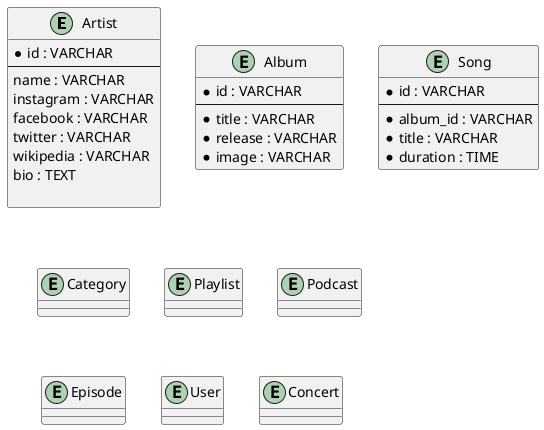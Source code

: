 @startuml
entity Artist{
* id : VARCHAR
--
name : VARCHAR
instagram : VARCHAR
facebook : VARCHAR
twitter : VARCHAR
wikipedia : VARCHAR
bio : TEXT
}

entity Album{
* id : VARCHAR
--
* title : VARCHAR
* release : VARCHAR
* image : VARCHAR
}

entity Song{
* id : VARCHAR
--
* album_id : VARCHAR
* title : VARCHAR
* duration : TIME
}

entity Category{

}

entity Artist{

}

entity Playlist{

}

entity Podcast{

}

entity Episode{

}

entity User{

}

entity Concert{

}

@enduml